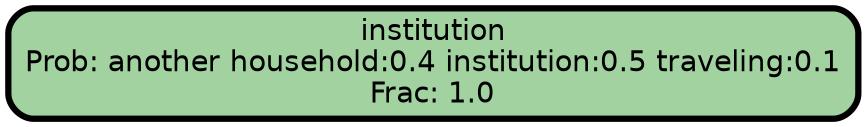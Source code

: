 graph Tree {
node [shape=box, style="filled, rounded",color="black",penwidth="3",fontcolor="black",                 fontname=helvetica] ;
graph [ranksep="0 equally", splines=straight,                 bgcolor=transparent, dpi=200] ;
edge [fontname=helvetica, color=black] ;
0 [label="institution
Prob: another household:0.4 institution:0.5 traveling:0.1
Frac: 1.0", fillcolor="#a2d2a0"] ;
{rank = same;}}